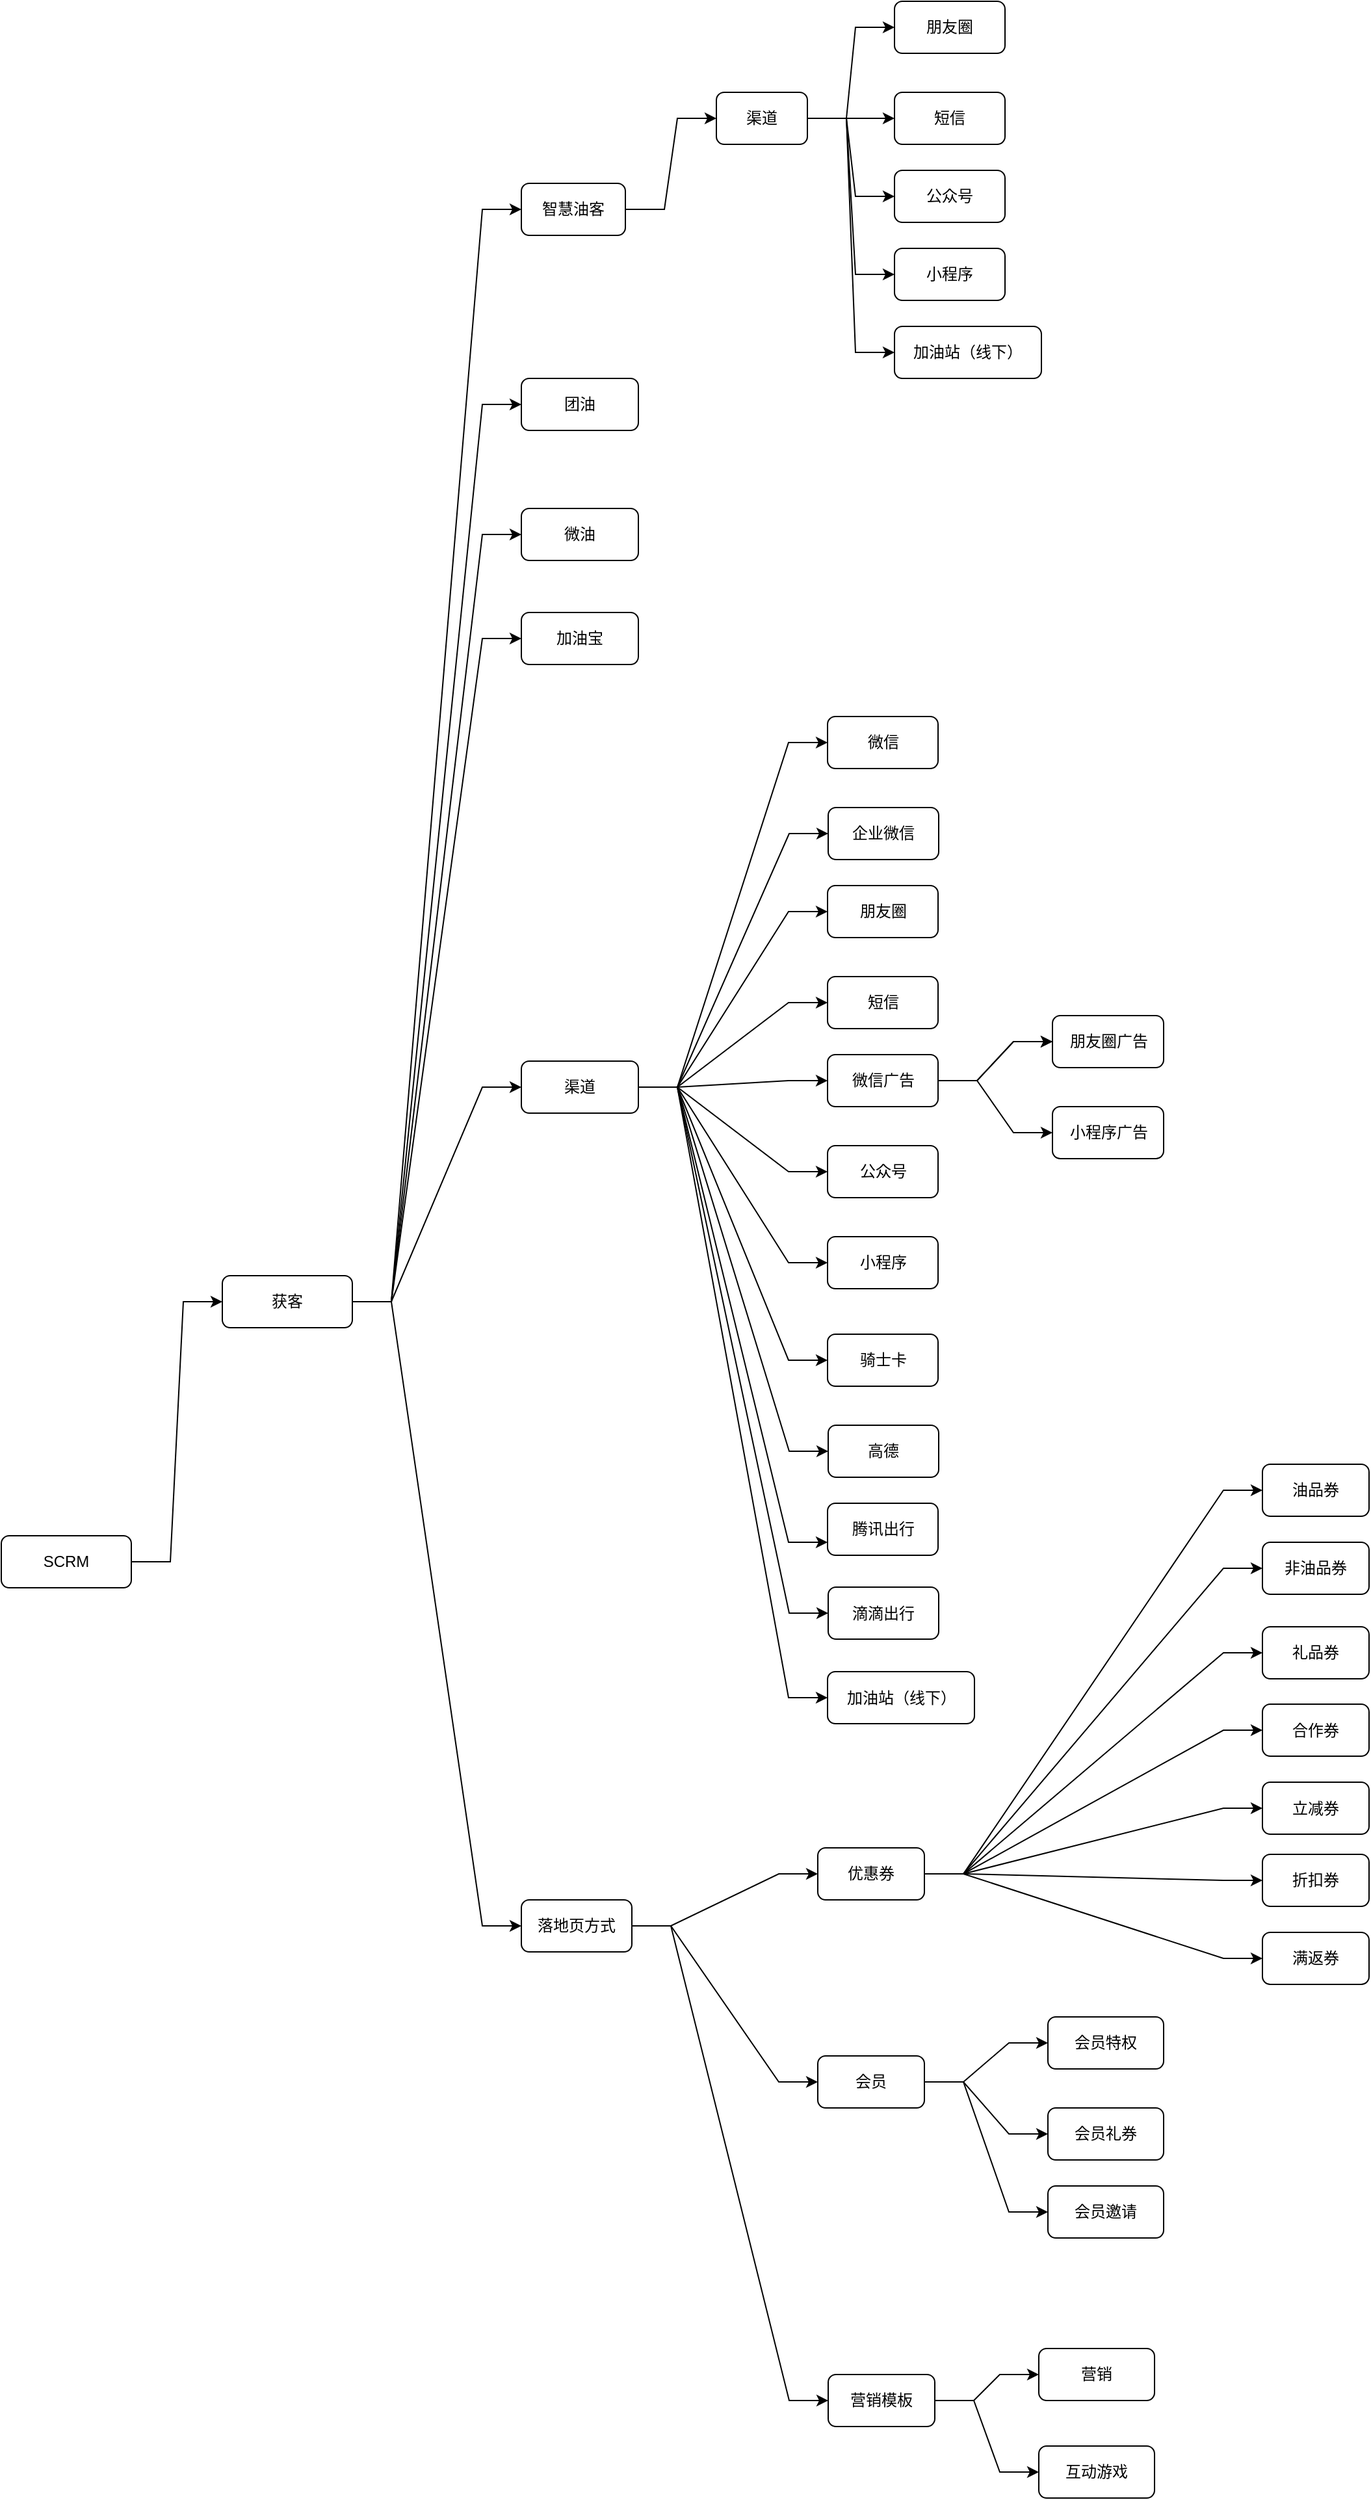 <mxfile version="17.4.2" type="github"><diagram id="FrYfBvvXRcLxK1nQo7CX" name="Page-1"><mxGraphModel dx="1300" dy="2689" grid="1" gridSize="10" guides="1" tooltips="1" connect="1" arrows="1" fold="1" page="1" pageScale="1" pageWidth="827" pageHeight="1169" math="0" shadow="0"><root><mxCell id="0"/><mxCell id="1" parent="0"/><mxCell id="qRfJ5oU4SdA90AXdQ4_Y-1" value="" style="edgeStyle=entityRelationEdgeStyle;rounded=0;orthogonalLoop=1;jettySize=auto;html=1;" edge="1" parent="1" target="qRfJ5oU4SdA90AXdQ4_Y-8" source="qRfJ5oU4SdA90AXdQ4_Y-86"><mxGeometry relative="1" as="geometry"><mxPoint x="270" y="245" as="sourcePoint"/></mxGeometry></mxCell><mxCell id="qRfJ5oU4SdA90AXdQ4_Y-2" style="edgeStyle=entityRelationEdgeStyle;rounded=0;orthogonalLoop=1;jettySize=auto;html=1;" edge="1" parent="1" source="qRfJ5oU4SdA90AXdQ4_Y-8" target="qRfJ5oU4SdA90AXdQ4_Y-10"><mxGeometry relative="1" as="geometry"/></mxCell><mxCell id="qRfJ5oU4SdA90AXdQ4_Y-3" style="edgeStyle=entityRelationEdgeStyle;rounded=0;orthogonalLoop=1;jettySize=auto;html=1;" edge="1" parent="1" source="qRfJ5oU4SdA90AXdQ4_Y-8" target="qRfJ5oU4SdA90AXdQ4_Y-11"><mxGeometry relative="1" as="geometry"/></mxCell><mxCell id="qRfJ5oU4SdA90AXdQ4_Y-4" style="edgeStyle=entityRelationEdgeStyle;rounded=0;orthogonalLoop=1;jettySize=auto;html=1;entryX=0;entryY=0.5;entryDx=0;entryDy=0;" edge="1" parent="1" source="qRfJ5oU4SdA90AXdQ4_Y-8" target="qRfJ5oU4SdA90AXdQ4_Y-12"><mxGeometry relative="1" as="geometry"/></mxCell><mxCell id="qRfJ5oU4SdA90AXdQ4_Y-5" style="edgeStyle=entityRelationEdgeStyle;rounded=0;orthogonalLoop=1;jettySize=auto;html=1;" edge="1" parent="1" source="qRfJ5oU4SdA90AXdQ4_Y-8" target="qRfJ5oU4SdA90AXdQ4_Y-13"><mxGeometry relative="1" as="geometry"/></mxCell><mxCell id="qRfJ5oU4SdA90AXdQ4_Y-6" style="edgeStyle=entityRelationEdgeStyle;rounded=0;orthogonalLoop=1;jettySize=auto;html=1;" edge="1" parent="1" source="qRfJ5oU4SdA90AXdQ4_Y-8" target="qRfJ5oU4SdA90AXdQ4_Y-37"><mxGeometry relative="1" as="geometry"/></mxCell><mxCell id="qRfJ5oU4SdA90AXdQ4_Y-7" value="" style="edgeStyle=entityRelationEdgeStyle;rounded=0;orthogonalLoop=1;jettySize=auto;html=1;" edge="1" parent="1" source="qRfJ5oU4SdA90AXdQ4_Y-8" target="qRfJ5oU4SdA90AXdQ4_Y-58"><mxGeometry relative="1" as="geometry"/></mxCell><mxCell id="qRfJ5oU4SdA90AXdQ4_Y-8" value="获客" style="whiteSpace=wrap;html=1;rounded=1;" vertex="1" parent="1"><mxGeometry x="340" y="40" width="100" height="40" as="geometry"/></mxCell><mxCell id="qRfJ5oU4SdA90AXdQ4_Y-9" value="" style="edgeStyle=entityRelationEdgeStyle;rounded=0;orthogonalLoop=1;jettySize=auto;html=1;" edge="1" parent="1" source="qRfJ5oU4SdA90AXdQ4_Y-10" target="qRfJ5oU4SdA90AXdQ4_Y-19"><mxGeometry relative="1" as="geometry"/></mxCell><mxCell id="qRfJ5oU4SdA90AXdQ4_Y-10" value="智慧油客" style="whiteSpace=wrap;html=1;rounded=1;" vertex="1" parent="1"><mxGeometry x="570" y="-800" width="80" height="40" as="geometry"/></mxCell><mxCell id="qRfJ5oU4SdA90AXdQ4_Y-11" value="团油" style="whiteSpace=wrap;html=1;rounded=1;" vertex="1" parent="1"><mxGeometry x="570" y="-650" width="90" height="40" as="geometry"/></mxCell><mxCell id="qRfJ5oU4SdA90AXdQ4_Y-12" value="微油" style="whiteSpace=wrap;html=1;rounded=1;" vertex="1" parent="1"><mxGeometry x="570" y="-550" width="90" height="40" as="geometry"/></mxCell><mxCell id="qRfJ5oU4SdA90AXdQ4_Y-13" value="加油宝" style="whiteSpace=wrap;html=1;rounded=1;" vertex="1" parent="1"><mxGeometry x="570" y="-470" width="90" height="40" as="geometry"/></mxCell><mxCell id="qRfJ5oU4SdA90AXdQ4_Y-14" value="" style="edgeStyle=entityRelationEdgeStyle;rounded=0;orthogonalLoop=1;jettySize=auto;html=1;" edge="1" parent="1" source="qRfJ5oU4SdA90AXdQ4_Y-19" target="qRfJ5oU4SdA90AXdQ4_Y-20"><mxGeometry relative="1" as="geometry"/></mxCell><mxCell id="qRfJ5oU4SdA90AXdQ4_Y-15" style="edgeStyle=entityRelationEdgeStyle;rounded=0;orthogonalLoop=1;jettySize=auto;html=1;" edge="1" parent="1" source="qRfJ5oU4SdA90AXdQ4_Y-19" target="qRfJ5oU4SdA90AXdQ4_Y-21"><mxGeometry relative="1" as="geometry"/></mxCell><mxCell id="qRfJ5oU4SdA90AXdQ4_Y-16" style="edgeStyle=entityRelationEdgeStyle;rounded=0;orthogonalLoop=1;jettySize=auto;html=1;" edge="1" parent="1" source="qRfJ5oU4SdA90AXdQ4_Y-19" target="qRfJ5oU4SdA90AXdQ4_Y-22"><mxGeometry relative="1" as="geometry"/></mxCell><mxCell id="qRfJ5oU4SdA90AXdQ4_Y-17" style="edgeStyle=entityRelationEdgeStyle;rounded=0;orthogonalLoop=1;jettySize=auto;html=1;" edge="1" parent="1" source="qRfJ5oU4SdA90AXdQ4_Y-19" target="qRfJ5oU4SdA90AXdQ4_Y-23"><mxGeometry relative="1" as="geometry"/></mxCell><mxCell id="qRfJ5oU4SdA90AXdQ4_Y-18" style="edgeStyle=entityRelationEdgeStyle;rounded=0;orthogonalLoop=1;jettySize=auto;html=1;" edge="1" parent="1" source="qRfJ5oU4SdA90AXdQ4_Y-19" target="qRfJ5oU4SdA90AXdQ4_Y-24"><mxGeometry relative="1" as="geometry"/></mxCell><mxCell id="qRfJ5oU4SdA90AXdQ4_Y-19" value="渠道" style="whiteSpace=wrap;html=1;rounded=1;" vertex="1" parent="1"><mxGeometry x="720" y="-870" width="70" height="40" as="geometry"/></mxCell><mxCell id="qRfJ5oU4SdA90AXdQ4_Y-20" value="加油站（线下）" style="whiteSpace=wrap;html=1;rounded=1;" vertex="1" parent="1"><mxGeometry x="857" y="-690" width="113" height="40" as="geometry"/></mxCell><mxCell id="qRfJ5oU4SdA90AXdQ4_Y-21" value="短信" style="whiteSpace=wrap;html=1;rounded=1;" vertex="1" parent="1"><mxGeometry x="857" y="-870" width="85" height="40" as="geometry"/></mxCell><mxCell id="qRfJ5oU4SdA90AXdQ4_Y-22" value="朋友圈" style="whiteSpace=wrap;html=1;rounded=1;" vertex="1" parent="1"><mxGeometry x="857" y="-940" width="85" height="40" as="geometry"/></mxCell><mxCell id="qRfJ5oU4SdA90AXdQ4_Y-23" value="公众号" style="whiteSpace=wrap;html=1;rounded=1;" vertex="1" parent="1"><mxGeometry x="857" y="-810" width="85" height="40" as="geometry"/></mxCell><mxCell id="qRfJ5oU4SdA90AXdQ4_Y-24" value="小程序" style="whiteSpace=wrap;html=1;rounded=1;" vertex="1" parent="1"><mxGeometry x="857" y="-750" width="85" height="40" as="geometry"/></mxCell><mxCell id="qRfJ5oU4SdA90AXdQ4_Y-25" value="" style="edgeStyle=entityRelationEdgeStyle;rounded=0;orthogonalLoop=1;jettySize=auto;html=1;" edge="1" parent="1" source="qRfJ5oU4SdA90AXdQ4_Y-37" target="qRfJ5oU4SdA90AXdQ4_Y-38"><mxGeometry relative="1" as="geometry"/></mxCell><mxCell id="qRfJ5oU4SdA90AXdQ4_Y-26" style="edgeStyle=entityRelationEdgeStyle;rounded=0;orthogonalLoop=1;jettySize=auto;html=1;" edge="1" parent="1" source="qRfJ5oU4SdA90AXdQ4_Y-37" target="qRfJ5oU4SdA90AXdQ4_Y-39"><mxGeometry relative="1" as="geometry"/></mxCell><mxCell id="qRfJ5oU4SdA90AXdQ4_Y-27" style="edgeStyle=entityRelationEdgeStyle;rounded=0;orthogonalLoop=1;jettySize=auto;html=1;" edge="1" parent="1" source="qRfJ5oU4SdA90AXdQ4_Y-37" target="qRfJ5oU4SdA90AXdQ4_Y-40"><mxGeometry relative="1" as="geometry"/></mxCell><mxCell id="qRfJ5oU4SdA90AXdQ4_Y-28" style="edgeStyle=entityRelationEdgeStyle;rounded=0;orthogonalLoop=1;jettySize=auto;html=1;" edge="1" parent="1" source="qRfJ5oU4SdA90AXdQ4_Y-37" target="qRfJ5oU4SdA90AXdQ4_Y-44"><mxGeometry relative="1" as="geometry"/></mxCell><mxCell id="qRfJ5oU4SdA90AXdQ4_Y-29" style="edgeStyle=entityRelationEdgeStyle;rounded=0;orthogonalLoop=1;jettySize=auto;html=1;" edge="1" parent="1" source="qRfJ5oU4SdA90AXdQ4_Y-37" target="qRfJ5oU4SdA90AXdQ4_Y-45"><mxGeometry relative="1" as="geometry"/></mxCell><mxCell id="qRfJ5oU4SdA90AXdQ4_Y-30" style="edgeStyle=entityRelationEdgeStyle;rounded=0;orthogonalLoop=1;jettySize=auto;html=1;" edge="1" parent="1" source="qRfJ5oU4SdA90AXdQ4_Y-37" target="qRfJ5oU4SdA90AXdQ4_Y-46"><mxGeometry relative="1" as="geometry"/></mxCell><mxCell id="qRfJ5oU4SdA90AXdQ4_Y-31" style="edgeStyle=entityRelationEdgeStyle;rounded=0;orthogonalLoop=1;jettySize=auto;html=1;" edge="1" parent="1" source="qRfJ5oU4SdA90AXdQ4_Y-37" target="qRfJ5oU4SdA90AXdQ4_Y-49"><mxGeometry relative="1" as="geometry"/></mxCell><mxCell id="qRfJ5oU4SdA90AXdQ4_Y-32" style="edgeStyle=entityRelationEdgeStyle;rounded=0;orthogonalLoop=1;jettySize=auto;html=1;" edge="1" parent="1" source="qRfJ5oU4SdA90AXdQ4_Y-37" target="qRfJ5oU4SdA90AXdQ4_Y-50"><mxGeometry relative="1" as="geometry"/></mxCell><mxCell id="qRfJ5oU4SdA90AXdQ4_Y-33" style="edgeStyle=entityRelationEdgeStyle;rounded=0;orthogonalLoop=1;jettySize=auto;html=1;entryX=0;entryY=0.75;entryDx=0;entryDy=0;" edge="1" parent="1" source="qRfJ5oU4SdA90AXdQ4_Y-37" target="qRfJ5oU4SdA90AXdQ4_Y-51"><mxGeometry relative="1" as="geometry"/></mxCell><mxCell id="qRfJ5oU4SdA90AXdQ4_Y-34" style="edgeStyle=entityRelationEdgeStyle;rounded=0;orthogonalLoop=1;jettySize=auto;html=1;" edge="1" parent="1" source="qRfJ5oU4SdA90AXdQ4_Y-37" target="qRfJ5oU4SdA90AXdQ4_Y-52"><mxGeometry relative="1" as="geometry"/></mxCell><mxCell id="qRfJ5oU4SdA90AXdQ4_Y-35" style="edgeStyle=entityRelationEdgeStyle;rounded=0;orthogonalLoop=1;jettySize=auto;html=1;" edge="1" parent="1" source="qRfJ5oU4SdA90AXdQ4_Y-37" target="qRfJ5oU4SdA90AXdQ4_Y-53"><mxGeometry relative="1" as="geometry"/></mxCell><mxCell id="qRfJ5oU4SdA90AXdQ4_Y-36" style="edgeStyle=entityRelationEdgeStyle;rounded=0;orthogonalLoop=1;jettySize=auto;html=1;" edge="1" parent="1" source="qRfJ5oU4SdA90AXdQ4_Y-37" target="qRfJ5oU4SdA90AXdQ4_Y-54"><mxGeometry relative="1" as="geometry"/></mxCell><mxCell id="qRfJ5oU4SdA90AXdQ4_Y-37" value="渠道" style="whiteSpace=wrap;html=1;rounded=1;" vertex="1" parent="1"><mxGeometry x="570" y="-125" width="90" height="40" as="geometry"/></mxCell><mxCell id="qRfJ5oU4SdA90AXdQ4_Y-38" value="加油站（线下）" style="whiteSpace=wrap;html=1;rounded=1;" vertex="1" parent="1"><mxGeometry x="805.5" y="344.5" width="113" height="40" as="geometry"/></mxCell><mxCell id="qRfJ5oU4SdA90AXdQ4_Y-39" value="短信" style="whiteSpace=wrap;html=1;rounded=1;" vertex="1" parent="1"><mxGeometry x="805.5" y="-190" width="85" height="40" as="geometry"/></mxCell><mxCell id="qRfJ5oU4SdA90AXdQ4_Y-40" value="朋友圈" style="whiteSpace=wrap;html=1;rounded=1;" vertex="1" parent="1"><mxGeometry x="805.5" y="-260" width="85" height="40" as="geometry"/></mxCell><mxCell id="qRfJ5oU4SdA90AXdQ4_Y-41" value="" style="edgeStyle=entityRelationEdgeStyle;rounded=0;orthogonalLoop=1;jettySize=auto;html=1;" edge="1" parent="1" source="qRfJ5oU4SdA90AXdQ4_Y-44" target="qRfJ5oU4SdA90AXdQ4_Y-47"><mxGeometry relative="1" as="geometry"/></mxCell><mxCell id="qRfJ5oU4SdA90AXdQ4_Y-42" value="" style="edgeStyle=entityRelationEdgeStyle;rounded=0;orthogonalLoop=1;jettySize=auto;html=1;" edge="1" parent="1" source="qRfJ5oU4SdA90AXdQ4_Y-44" target="qRfJ5oU4SdA90AXdQ4_Y-47"><mxGeometry relative="1" as="geometry"/></mxCell><mxCell id="qRfJ5oU4SdA90AXdQ4_Y-43" style="edgeStyle=entityRelationEdgeStyle;rounded=0;orthogonalLoop=1;jettySize=auto;html=1;" edge="1" parent="1" source="qRfJ5oU4SdA90AXdQ4_Y-44" target="qRfJ5oU4SdA90AXdQ4_Y-48"><mxGeometry relative="1" as="geometry"/></mxCell><mxCell id="qRfJ5oU4SdA90AXdQ4_Y-44" value="微信广告" style="whiteSpace=wrap;html=1;rounded=1;" vertex="1" parent="1"><mxGeometry x="805.5" y="-130" width="85" height="40" as="geometry"/></mxCell><mxCell id="qRfJ5oU4SdA90AXdQ4_Y-45" value="公众号" style="whiteSpace=wrap;html=1;rounded=1;" vertex="1" parent="1"><mxGeometry x="805.5" y="-60" width="85" height="40" as="geometry"/></mxCell><mxCell id="qRfJ5oU4SdA90AXdQ4_Y-46" value="小程序" style="whiteSpace=wrap;html=1;rounded=1;" vertex="1" parent="1"><mxGeometry x="805.5" y="10" width="85" height="40" as="geometry"/></mxCell><mxCell id="qRfJ5oU4SdA90AXdQ4_Y-47" value="朋友圈广告" style="whiteSpace=wrap;html=1;rounded=1;" vertex="1" parent="1"><mxGeometry x="978.5" y="-160" width="85.5" height="40" as="geometry"/></mxCell><mxCell id="qRfJ5oU4SdA90AXdQ4_Y-48" value="小程序广告" style="whiteSpace=wrap;html=1;rounded=1;" vertex="1" parent="1"><mxGeometry x="978.5" y="-90" width="85.5" height="40" as="geometry"/></mxCell><mxCell id="qRfJ5oU4SdA90AXdQ4_Y-49" value="骑士卡" style="whiteSpace=wrap;html=1;rounded=1;" vertex="1" parent="1"><mxGeometry x="805.5" y="85" width="85" height="40" as="geometry"/></mxCell><mxCell id="qRfJ5oU4SdA90AXdQ4_Y-50" value="高德" style="whiteSpace=wrap;html=1;rounded=1;" vertex="1" parent="1"><mxGeometry x="806" y="155" width="85" height="40" as="geometry"/></mxCell><mxCell id="qRfJ5oU4SdA90AXdQ4_Y-51" value="腾讯出行" style="whiteSpace=wrap;html=1;rounded=1;" vertex="1" parent="1"><mxGeometry x="805.5" y="215" width="85" height="40" as="geometry"/></mxCell><mxCell id="qRfJ5oU4SdA90AXdQ4_Y-52" value="滴滴出行" style="whiteSpace=wrap;html=1;rounded=1;" vertex="1" parent="1"><mxGeometry x="806" y="279.5" width="85" height="40" as="geometry"/></mxCell><mxCell id="qRfJ5oU4SdA90AXdQ4_Y-53" value="微信" style="whiteSpace=wrap;html=1;rounded=1;" vertex="1" parent="1"><mxGeometry x="805.5" y="-390" width="85" height="40" as="geometry"/></mxCell><mxCell id="qRfJ5oU4SdA90AXdQ4_Y-54" value="企业微信" style="whiteSpace=wrap;html=1;rounded=1;" vertex="1" parent="1"><mxGeometry x="806" y="-320" width="85" height="40" as="geometry"/></mxCell><mxCell id="qRfJ5oU4SdA90AXdQ4_Y-55" value="" style="edgeStyle=entityRelationEdgeStyle;rounded=0;orthogonalLoop=1;jettySize=auto;html=1;" edge="1" parent="1" source="qRfJ5oU4SdA90AXdQ4_Y-58" target="qRfJ5oU4SdA90AXdQ4_Y-66"><mxGeometry relative="1" as="geometry"/></mxCell><mxCell id="qRfJ5oU4SdA90AXdQ4_Y-56" style="edgeStyle=entityRelationEdgeStyle;rounded=0;orthogonalLoop=1;jettySize=auto;html=1;" edge="1" parent="1" source="qRfJ5oU4SdA90AXdQ4_Y-58" target="qRfJ5oU4SdA90AXdQ4_Y-70"><mxGeometry relative="1" as="geometry"/></mxCell><mxCell id="qRfJ5oU4SdA90AXdQ4_Y-57" style="edgeStyle=entityRelationEdgeStyle;rounded=0;orthogonalLoop=1;jettySize=auto;html=1;entryX=0;entryY=0.5;entryDx=0;entryDy=0;" edge="1" parent="1" source="qRfJ5oU4SdA90AXdQ4_Y-58" target="qRfJ5oU4SdA90AXdQ4_Y-73"><mxGeometry relative="1" as="geometry"/></mxCell><mxCell id="qRfJ5oU4SdA90AXdQ4_Y-58" value="落地页方式" style="whiteSpace=wrap;html=1;rounded=1;" vertex="1" parent="1"><mxGeometry x="570" y="520" width="85" height="40" as="geometry"/></mxCell><mxCell id="qRfJ5oU4SdA90AXdQ4_Y-59" style="edgeStyle=entityRelationEdgeStyle;rounded=0;orthogonalLoop=1;jettySize=auto;html=1;" edge="1" parent="1" source="qRfJ5oU4SdA90AXdQ4_Y-66" target="qRfJ5oU4SdA90AXdQ4_Y-74"><mxGeometry relative="1" as="geometry"/></mxCell><mxCell id="qRfJ5oU4SdA90AXdQ4_Y-60" style="edgeStyle=entityRelationEdgeStyle;rounded=0;orthogonalLoop=1;jettySize=auto;html=1;" edge="1" parent="1" source="qRfJ5oU4SdA90AXdQ4_Y-66" target="qRfJ5oU4SdA90AXdQ4_Y-75"><mxGeometry relative="1" as="geometry"/></mxCell><mxCell id="qRfJ5oU4SdA90AXdQ4_Y-61" style="edgeStyle=entityRelationEdgeStyle;rounded=0;orthogonalLoop=1;jettySize=auto;html=1;entryX=0;entryY=0.5;entryDx=0;entryDy=0;" edge="1" parent="1" source="qRfJ5oU4SdA90AXdQ4_Y-66" target="qRfJ5oU4SdA90AXdQ4_Y-76"><mxGeometry relative="1" as="geometry"/></mxCell><mxCell id="qRfJ5oU4SdA90AXdQ4_Y-62" style="edgeStyle=entityRelationEdgeStyle;rounded=0;orthogonalLoop=1;jettySize=auto;html=1;" edge="1" parent="1" source="qRfJ5oU4SdA90AXdQ4_Y-66" target="qRfJ5oU4SdA90AXdQ4_Y-77"><mxGeometry relative="1" as="geometry"/></mxCell><mxCell id="qRfJ5oU4SdA90AXdQ4_Y-63" style="edgeStyle=entityRelationEdgeStyle;rounded=0;orthogonalLoop=1;jettySize=auto;html=1;" edge="1" parent="1" source="qRfJ5oU4SdA90AXdQ4_Y-66" target="qRfJ5oU4SdA90AXdQ4_Y-78"><mxGeometry relative="1" as="geometry"/></mxCell><mxCell id="qRfJ5oU4SdA90AXdQ4_Y-64" style="edgeStyle=entityRelationEdgeStyle;rounded=0;orthogonalLoop=1;jettySize=auto;html=1;" edge="1" parent="1" source="qRfJ5oU4SdA90AXdQ4_Y-66" target="qRfJ5oU4SdA90AXdQ4_Y-79"><mxGeometry relative="1" as="geometry"/></mxCell><mxCell id="qRfJ5oU4SdA90AXdQ4_Y-65" style="edgeStyle=entityRelationEdgeStyle;rounded=0;orthogonalLoop=1;jettySize=auto;html=1;" edge="1" parent="1" source="qRfJ5oU4SdA90AXdQ4_Y-66" target="qRfJ5oU4SdA90AXdQ4_Y-80"><mxGeometry relative="1" as="geometry"/></mxCell><mxCell id="qRfJ5oU4SdA90AXdQ4_Y-66" value="优惠券" style="whiteSpace=wrap;html=1;rounded=1;" vertex="1" parent="1"><mxGeometry x="798" y="480" width="82" height="40" as="geometry"/></mxCell><mxCell id="qRfJ5oU4SdA90AXdQ4_Y-67" style="edgeStyle=entityRelationEdgeStyle;rounded=0;orthogonalLoop=1;jettySize=auto;html=1;" edge="1" parent="1" source="qRfJ5oU4SdA90AXdQ4_Y-70" target="qRfJ5oU4SdA90AXdQ4_Y-83"><mxGeometry relative="1" as="geometry"/></mxCell><mxCell id="qRfJ5oU4SdA90AXdQ4_Y-68" style="edgeStyle=entityRelationEdgeStyle;rounded=0;orthogonalLoop=1;jettySize=auto;html=1;" edge="1" parent="1" source="qRfJ5oU4SdA90AXdQ4_Y-70" target="qRfJ5oU4SdA90AXdQ4_Y-84"><mxGeometry relative="1" as="geometry"/></mxCell><mxCell id="qRfJ5oU4SdA90AXdQ4_Y-69" style="edgeStyle=entityRelationEdgeStyle;rounded=0;orthogonalLoop=1;jettySize=auto;html=1;" edge="1" parent="1" source="qRfJ5oU4SdA90AXdQ4_Y-70" target="qRfJ5oU4SdA90AXdQ4_Y-85"><mxGeometry relative="1" as="geometry"/></mxCell><mxCell id="qRfJ5oU4SdA90AXdQ4_Y-70" value="会员" style="whiteSpace=wrap;html=1;rounded=1;" vertex="1" parent="1"><mxGeometry x="798" y="640" width="82" height="40" as="geometry"/></mxCell><mxCell id="qRfJ5oU4SdA90AXdQ4_Y-71" value="" style="edgeStyle=entityRelationEdgeStyle;rounded=0;orthogonalLoop=1;jettySize=auto;html=1;" edge="1" parent="1" source="qRfJ5oU4SdA90AXdQ4_Y-73" target="qRfJ5oU4SdA90AXdQ4_Y-81"><mxGeometry relative="1" as="geometry"/></mxCell><mxCell id="qRfJ5oU4SdA90AXdQ4_Y-72" style="edgeStyle=entityRelationEdgeStyle;rounded=0;orthogonalLoop=1;jettySize=auto;html=1;" edge="1" parent="1" source="qRfJ5oU4SdA90AXdQ4_Y-73" target="qRfJ5oU4SdA90AXdQ4_Y-82"><mxGeometry relative="1" as="geometry"/></mxCell><mxCell id="qRfJ5oU4SdA90AXdQ4_Y-73" value="营销模板" style="whiteSpace=wrap;html=1;rounded=1;" vertex="1" parent="1"><mxGeometry x="806" y="885" width="82" height="40" as="geometry"/></mxCell><mxCell id="qRfJ5oU4SdA90AXdQ4_Y-74" value="油品券" style="whiteSpace=wrap;html=1;rounded=1;" vertex="1" parent="1"><mxGeometry x="1140" y="185" width="82" height="40" as="geometry"/></mxCell><mxCell id="qRfJ5oU4SdA90AXdQ4_Y-75" value="非油品券" style="whiteSpace=wrap;html=1;rounded=1;" vertex="1" parent="1"><mxGeometry x="1140" y="245" width="82" height="40" as="geometry"/></mxCell><mxCell id="qRfJ5oU4SdA90AXdQ4_Y-76" value="礼品券" style="whiteSpace=wrap;html=1;rounded=1;" vertex="1" parent="1"><mxGeometry x="1140" y="310" width="82" height="40" as="geometry"/></mxCell><mxCell id="qRfJ5oU4SdA90AXdQ4_Y-77" value="合作券" style="whiteSpace=wrap;html=1;rounded=1;" vertex="1" parent="1"><mxGeometry x="1140" y="369.5" width="82" height="40" as="geometry"/></mxCell><mxCell id="qRfJ5oU4SdA90AXdQ4_Y-78" value="立减券" style="whiteSpace=wrap;html=1;rounded=1;" vertex="1" parent="1"><mxGeometry x="1140" y="429.5" width="82" height="40" as="geometry"/></mxCell><mxCell id="qRfJ5oU4SdA90AXdQ4_Y-79" value="折扣券" style="whiteSpace=wrap;html=1;rounded=1;" vertex="1" parent="1"><mxGeometry x="1140" y="485" width="82" height="40" as="geometry"/></mxCell><mxCell id="qRfJ5oU4SdA90AXdQ4_Y-80" value="满返券" style="whiteSpace=wrap;html=1;rounded=1;" vertex="1" parent="1"><mxGeometry x="1140" y="545" width="82" height="40" as="geometry"/></mxCell><mxCell id="qRfJ5oU4SdA90AXdQ4_Y-81" value="营销" style="whiteSpace=wrap;html=1;rounded=1;" vertex="1" parent="1"><mxGeometry x="968" y="865" width="89" height="40" as="geometry"/></mxCell><mxCell id="qRfJ5oU4SdA90AXdQ4_Y-82" value="互动游戏" style="whiteSpace=wrap;html=1;rounded=1;" vertex="1" parent="1"><mxGeometry x="968" y="940" width="89" height="40" as="geometry"/></mxCell><mxCell id="qRfJ5oU4SdA90AXdQ4_Y-83" value="会员特权" style="whiteSpace=wrap;html=1;rounded=1;" vertex="1" parent="1"><mxGeometry x="975" y="610" width="89" height="40" as="geometry"/></mxCell><mxCell id="qRfJ5oU4SdA90AXdQ4_Y-84" value="会员礼券" style="whiteSpace=wrap;html=1;rounded=1;" vertex="1" parent="1"><mxGeometry x="975" y="680" width="89" height="40" as="geometry"/></mxCell><mxCell id="qRfJ5oU4SdA90AXdQ4_Y-85" value="会员邀请" style="whiteSpace=wrap;html=1;rounded=1;" vertex="1" parent="1"><mxGeometry x="975" y="740" width="89" height="40" as="geometry"/></mxCell><mxCell id="qRfJ5oU4SdA90AXdQ4_Y-86" value="SCRM" style="whiteSpace=wrap;html=1;rounded=1;" vertex="1" parent="1"><mxGeometry x="170" y="240" width="100" height="40" as="geometry"/></mxCell></root></mxGraphModel></diagram></mxfile>
